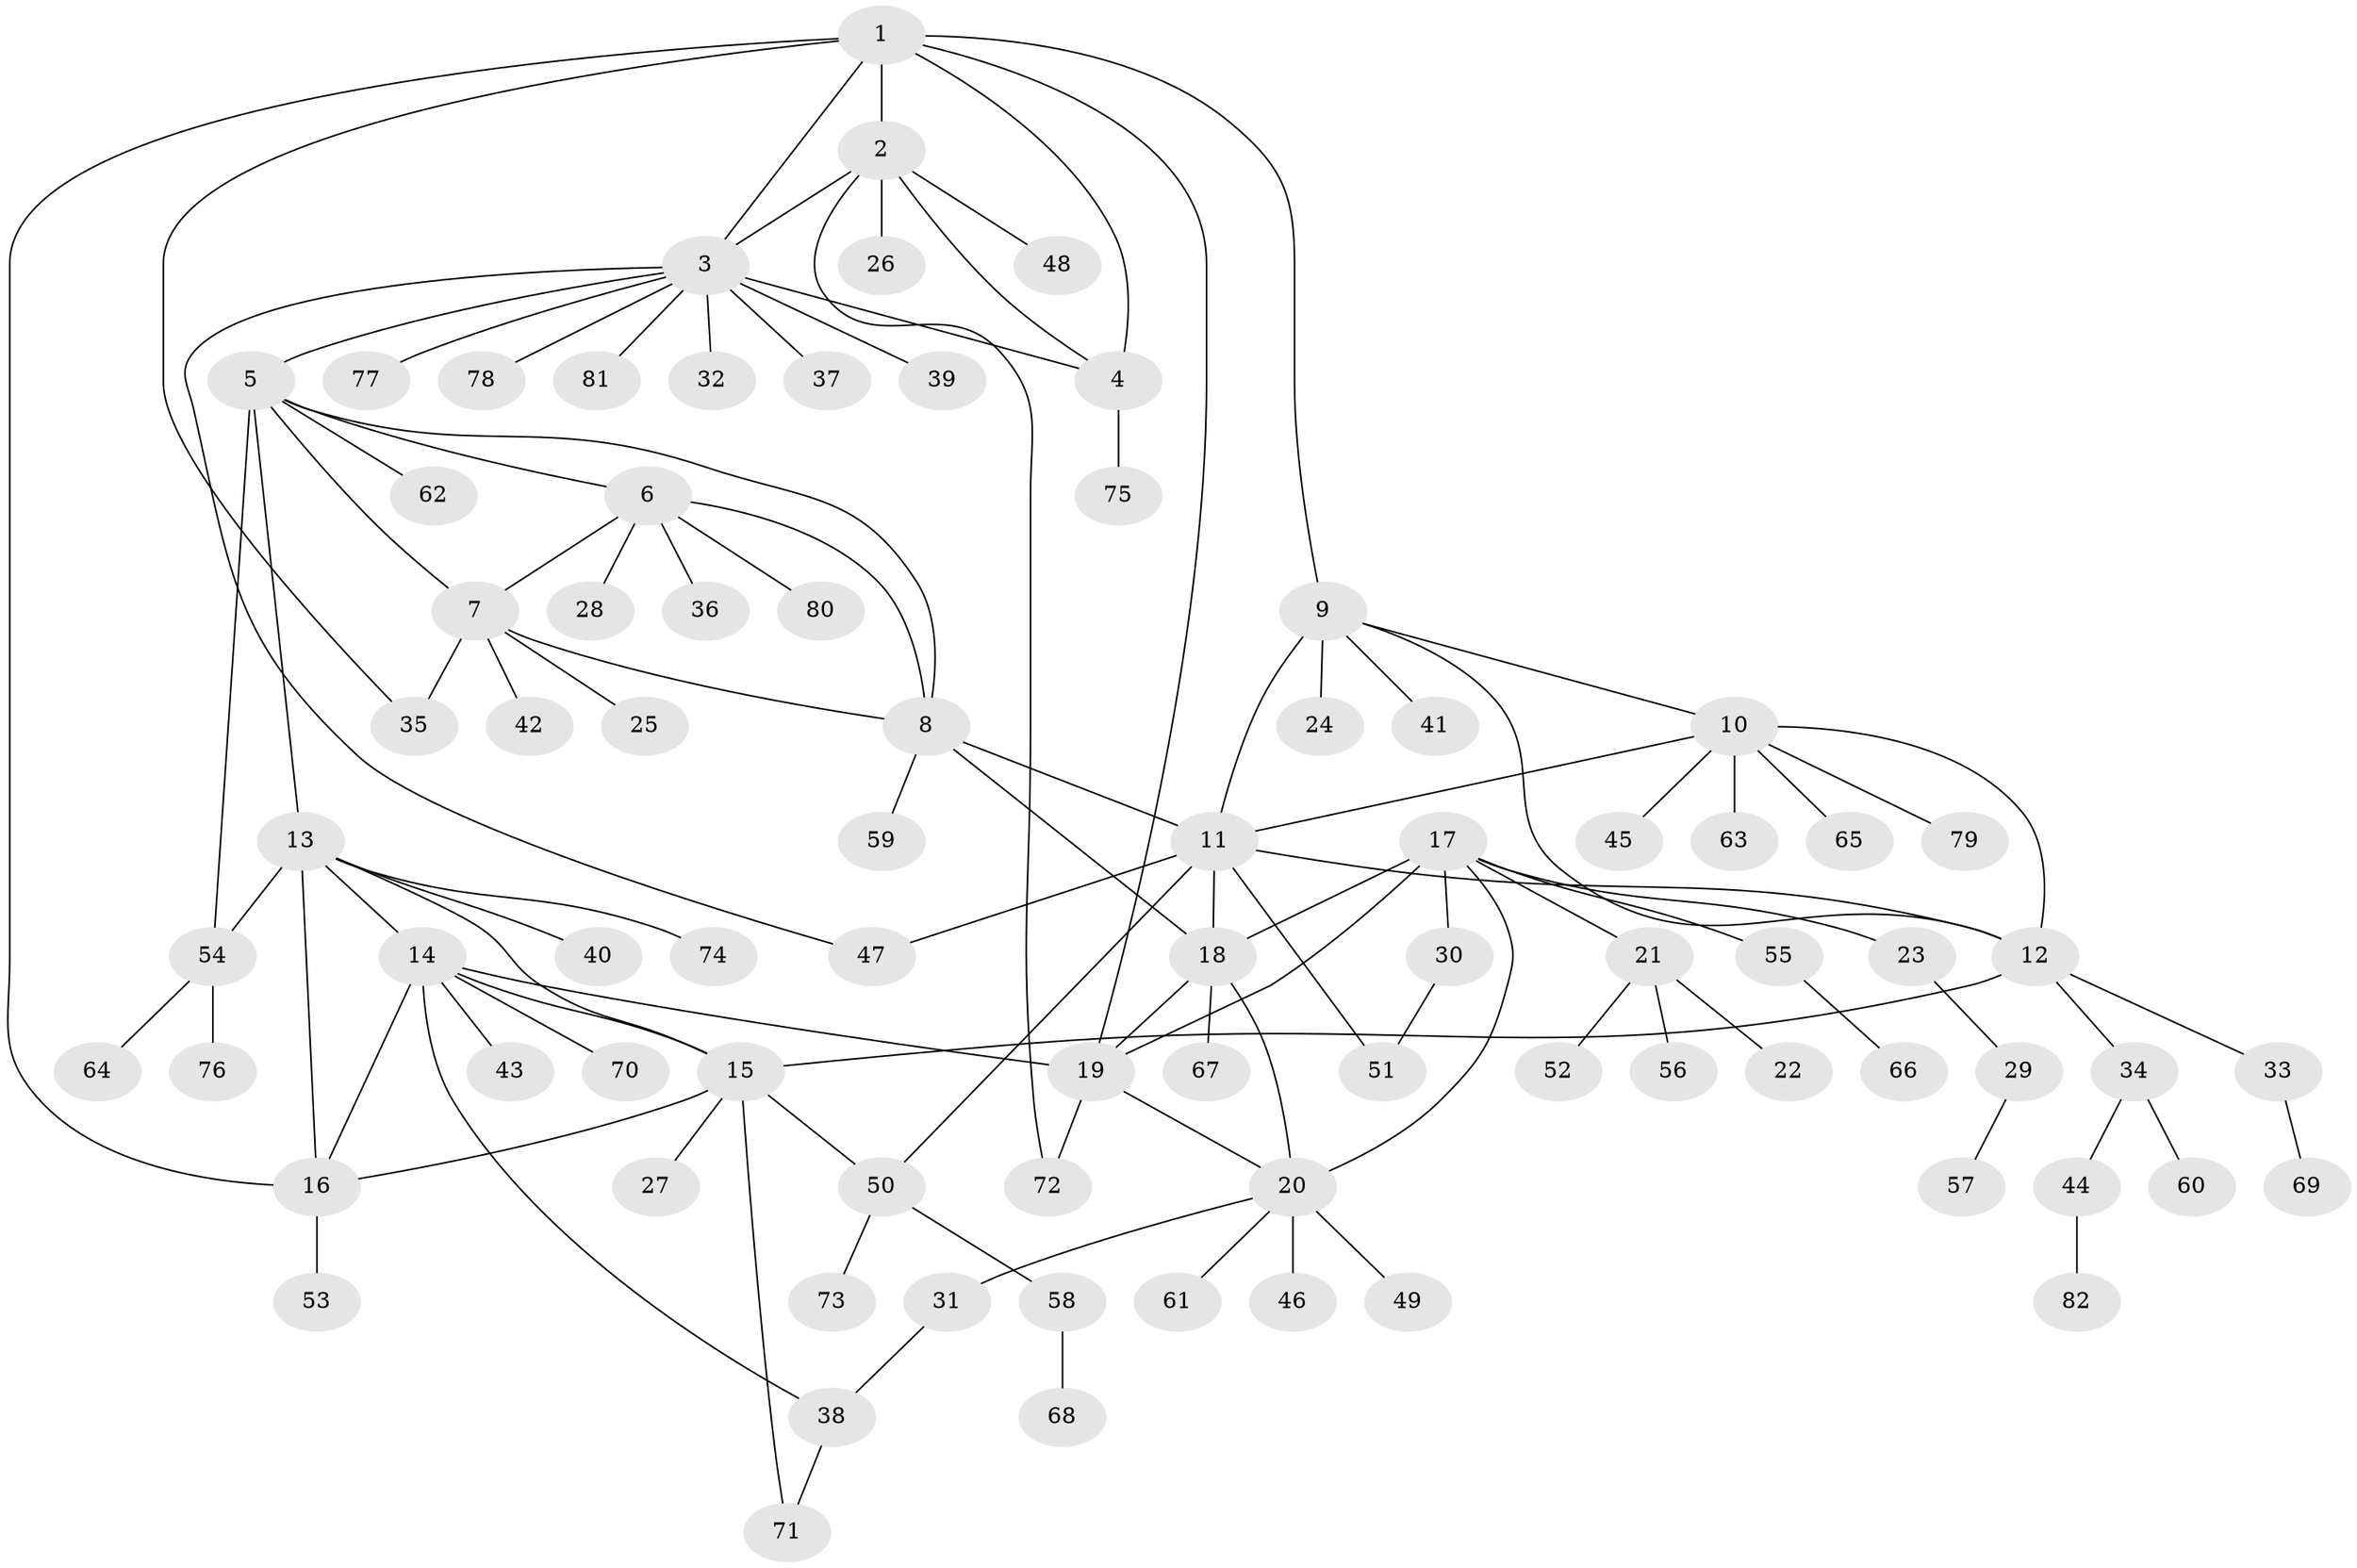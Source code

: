 // Generated by graph-tools (version 1.1) at 2025/02/03/09/25 03:02:47]
// undirected, 82 vertices, 110 edges
graph export_dot {
graph [start="1"]
  node [color=gray90,style=filled];
  1;
  2;
  3;
  4;
  5;
  6;
  7;
  8;
  9;
  10;
  11;
  12;
  13;
  14;
  15;
  16;
  17;
  18;
  19;
  20;
  21;
  22;
  23;
  24;
  25;
  26;
  27;
  28;
  29;
  30;
  31;
  32;
  33;
  34;
  35;
  36;
  37;
  38;
  39;
  40;
  41;
  42;
  43;
  44;
  45;
  46;
  47;
  48;
  49;
  50;
  51;
  52;
  53;
  54;
  55;
  56;
  57;
  58;
  59;
  60;
  61;
  62;
  63;
  64;
  65;
  66;
  67;
  68;
  69;
  70;
  71;
  72;
  73;
  74;
  75;
  76;
  77;
  78;
  79;
  80;
  81;
  82;
  1 -- 2;
  1 -- 3;
  1 -- 4;
  1 -- 9;
  1 -- 16;
  1 -- 19;
  1 -- 35;
  2 -- 3;
  2 -- 4;
  2 -- 26;
  2 -- 48;
  2 -- 72;
  3 -- 4;
  3 -- 5;
  3 -- 32;
  3 -- 37;
  3 -- 39;
  3 -- 47;
  3 -- 77;
  3 -- 78;
  3 -- 81;
  4 -- 75;
  5 -- 6;
  5 -- 7;
  5 -- 8;
  5 -- 13;
  5 -- 54;
  5 -- 62;
  6 -- 7;
  6 -- 8;
  6 -- 28;
  6 -- 36;
  6 -- 80;
  7 -- 8;
  7 -- 25;
  7 -- 35;
  7 -- 42;
  8 -- 11;
  8 -- 18;
  8 -- 59;
  9 -- 10;
  9 -- 11;
  9 -- 12;
  9 -- 24;
  9 -- 41;
  10 -- 11;
  10 -- 12;
  10 -- 45;
  10 -- 63;
  10 -- 65;
  10 -- 79;
  11 -- 12;
  11 -- 18;
  11 -- 47;
  11 -- 50;
  11 -- 51;
  12 -- 15;
  12 -- 33;
  12 -- 34;
  13 -- 14;
  13 -- 15;
  13 -- 16;
  13 -- 40;
  13 -- 54;
  13 -- 74;
  14 -- 15;
  14 -- 16;
  14 -- 19;
  14 -- 38;
  14 -- 43;
  14 -- 70;
  15 -- 16;
  15 -- 27;
  15 -- 50;
  15 -- 71;
  16 -- 53;
  17 -- 18;
  17 -- 19;
  17 -- 20;
  17 -- 21;
  17 -- 23;
  17 -- 30;
  17 -- 55;
  18 -- 19;
  18 -- 20;
  18 -- 67;
  19 -- 20;
  19 -- 72;
  20 -- 31;
  20 -- 46;
  20 -- 49;
  20 -- 61;
  21 -- 22;
  21 -- 52;
  21 -- 56;
  23 -- 29;
  29 -- 57;
  30 -- 51;
  31 -- 38;
  33 -- 69;
  34 -- 44;
  34 -- 60;
  38 -- 71;
  44 -- 82;
  50 -- 58;
  50 -- 73;
  54 -- 64;
  54 -- 76;
  55 -- 66;
  58 -- 68;
}
